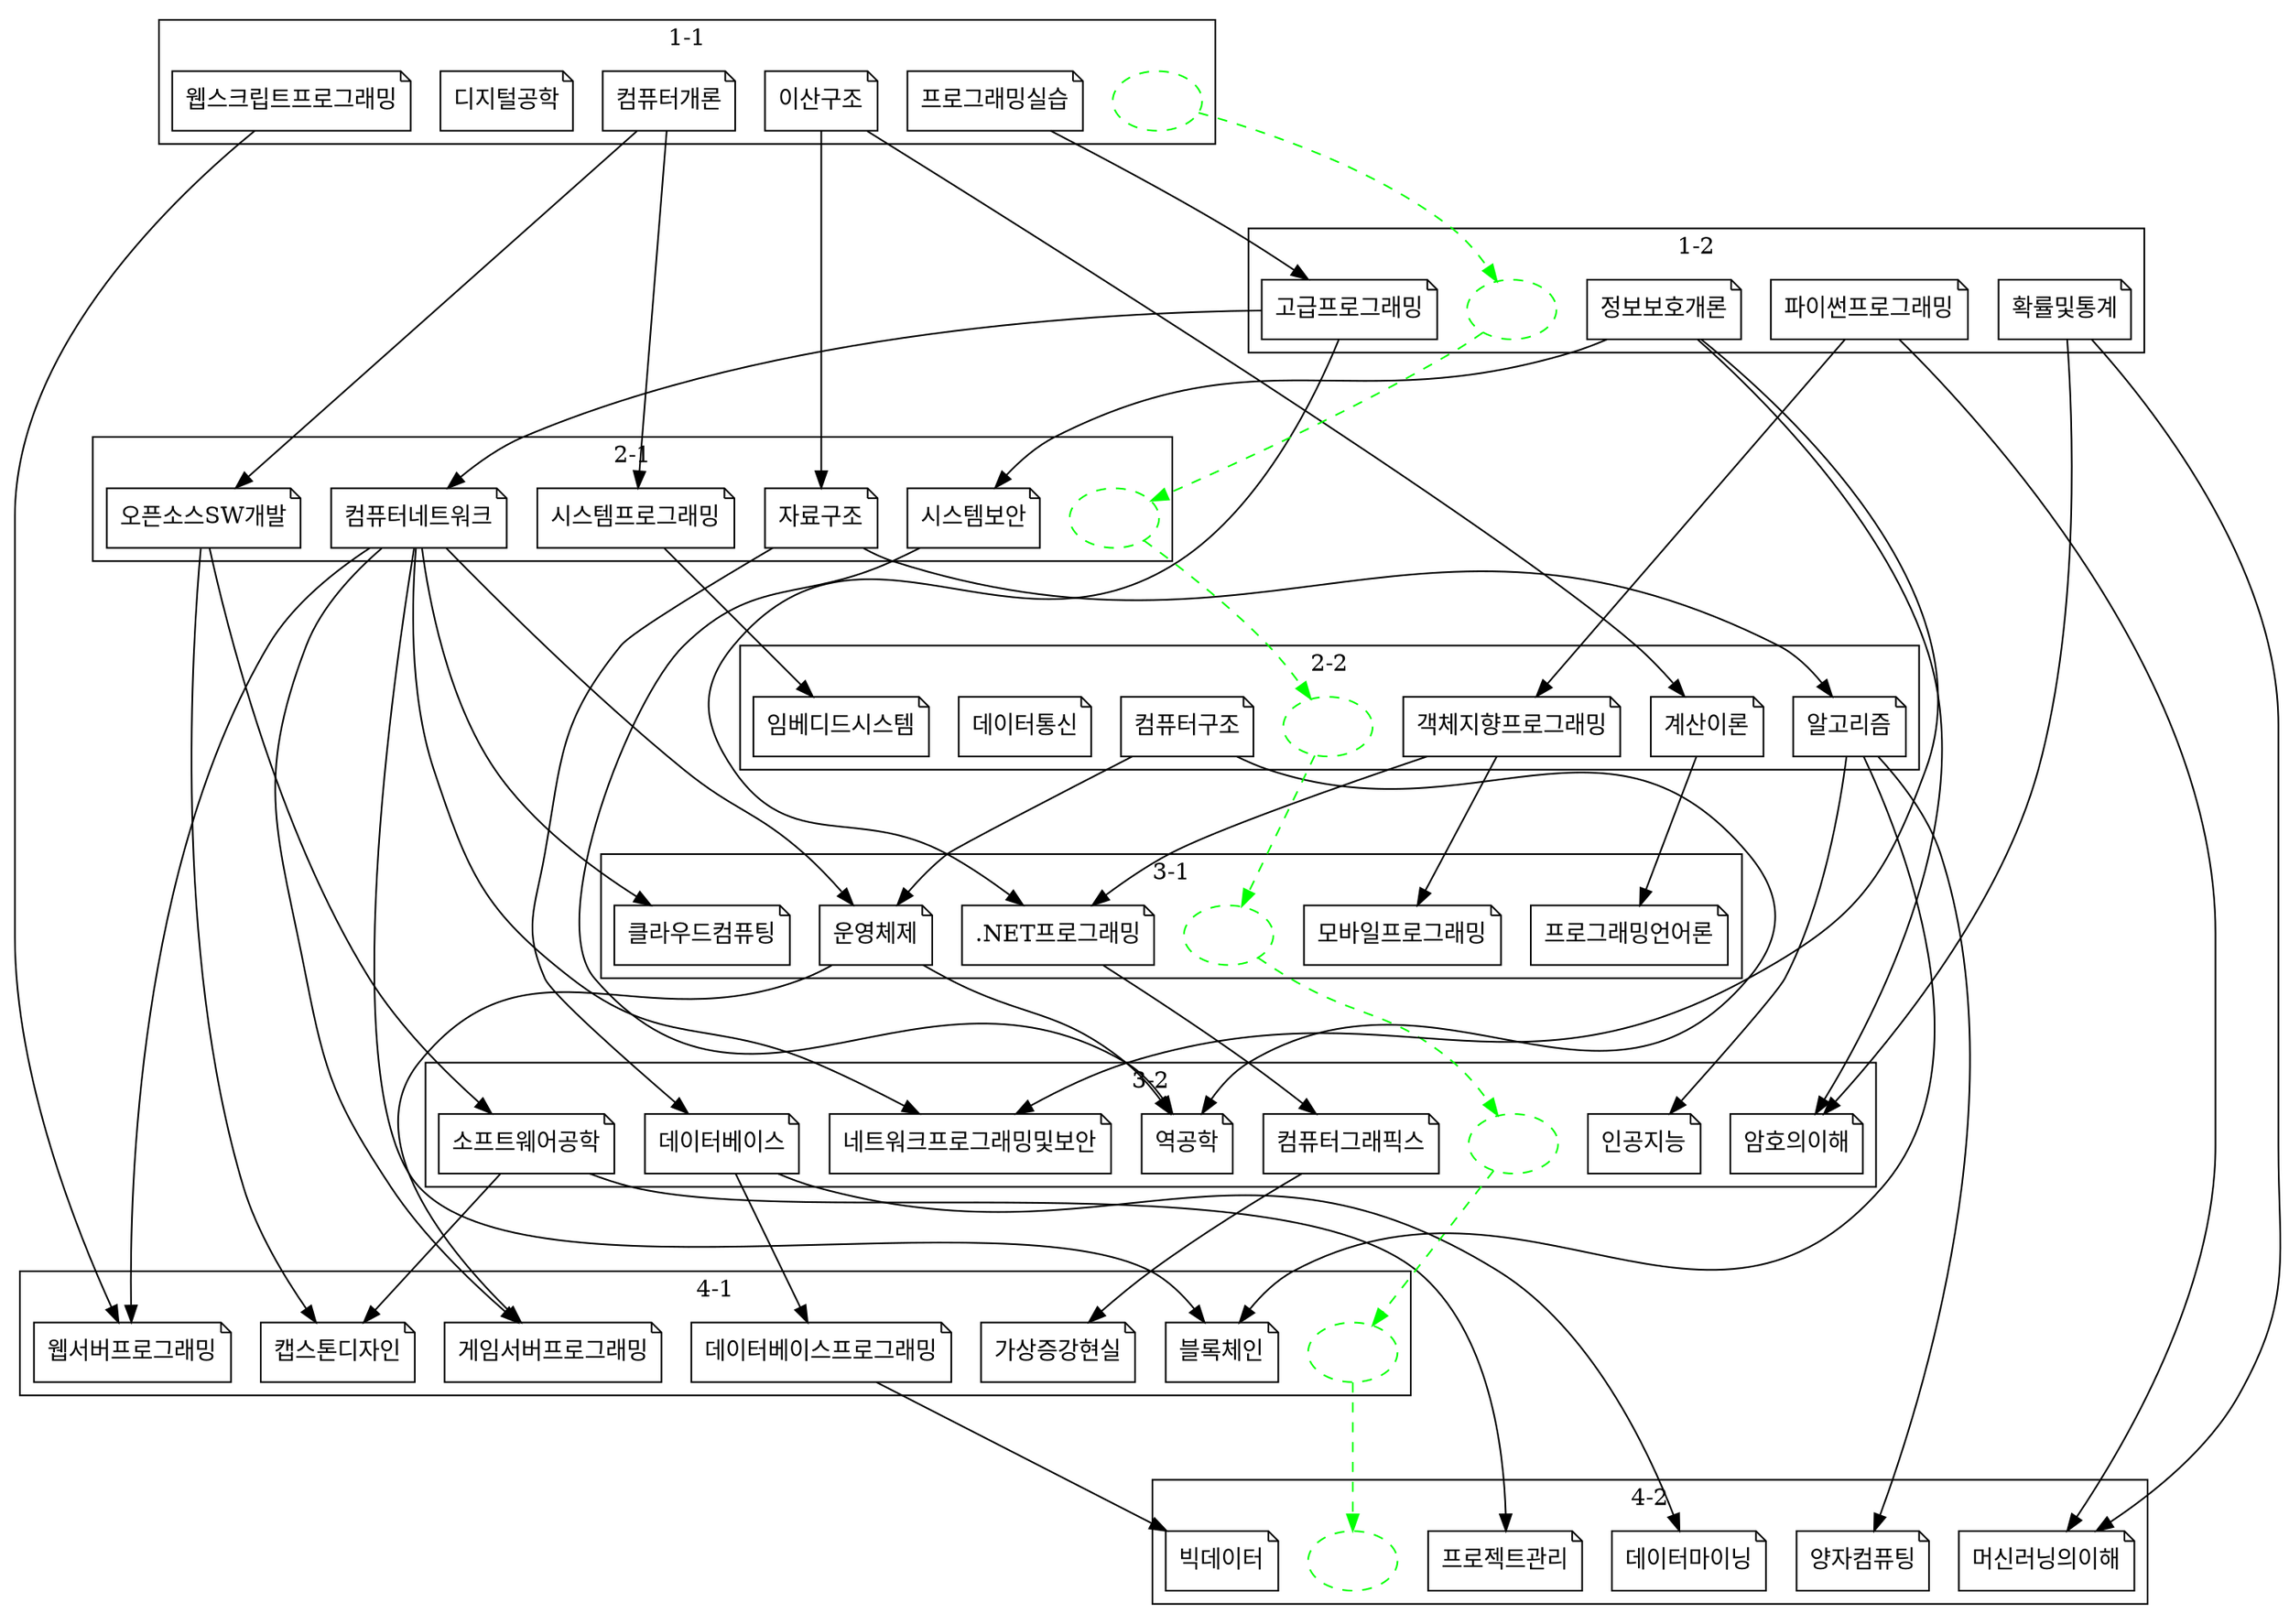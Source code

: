 /* Generated by GvGen v.1.0 (https://www.github.com/stricaud/gvgen) */

digraph G {
rankdir=TB;ranksep=1.25;
   subgraph cluster1 {
   label="1-1";
      node47 [shape="note",label="프로그래밍실습"];
      node48 [shape="note",label="이산구조"];
      node49 [shape="note",label="컴퓨터개론"];
      node50 [shape="note",label="웹스크립트프로그래밍"];
      node51 [shape="note",label="디지털공학"];
      node52 [color="green",style="dashed",label=""];
   }
   subgraph cluster8 {
   label="4-2";
      node9 [shape="note",label="데이터마이닝"];
      node10 [shape="note",label="빅데이터"];
      node11 [shape="note",label="머신러닝의이해"];
      node12 [shape="note",label="프로젝트관리"];
      node13 [shape="note",label="양자컴퓨팅"];
      node59 [color="green",style="dashed",label=""];
   }
   subgraph cluster7 {
   label="4-1";
      node14 [shape="note",label="웹서버프로그래밍"];
      node15 [shape="note",label="게임서버프로그래밍"];
      node16 [shape="note",label="가상증강현실"];
      node17 [shape="note",label="데이터베이스프로그래밍"];
      node18 [shape="note",label="블록체인"];
      node19 [shape="note",label="캡스톤디자인"];
      node58 [color="green",style="dashed",label=""];
   }
   subgraph cluster6 {
   label="3-2";
      node20 [shape="note",label="네트워크프로그래밍및보안"];
      node21 [shape="note",label="인공지능"];
      node22 [shape="note",label="데이터베이스"];
      node23 [shape="note",label="역공학"];
      node24 [shape="note",label="암호의이해"];
      node25 [shape="note",label="소프트웨어공학"];
      node26 [shape="note",label="컴퓨터그래픽스"];
      node57 [color="green",style="dashed",label=""];
   }
   subgraph cluster5 {
   label="3-1";
      node27 [shape="note",label="모바일프로그래밍"];
      node28 [shape="note",label="프로그래밍언어론"];
      node29 [shape="note",label="운영체제"];
      node30 [shape="note",label=".NET프로그래밍"];
      node31 [shape="note",label="클라우드컴퓨팅"];
      node56 [color="green",style="dashed",label=""];
   }
   subgraph cluster4 {
   label="2-2";
      node32 [shape="note",label="객체지향프로그래밍"];
      node33 [shape="note",label="계산이론"];
      node34 [shape="note",label="컴퓨터구조"];
      node35 [shape="note",label="알고리즘"];
      node36 [shape="note",label="임베디드시스템"];
      node37 [shape="note",label="데이터통신"];
      node55 [color="green",style="dashed",label=""];
   }
   subgraph cluster3 {
   label="2-1";
      node38 [shape="note",label="자료구조"];
      node39 [shape="note",label="오픈소스SW개발"];
      node40 [shape="note",label="시스템프로그래밍"];
      node41 [shape="note",label="시스템보안"];
      node42 [shape="note",label="컴퓨터네트워크"];
      node54 [color="green",style="dashed",label=""];
   }
   subgraph cluster2 {
   label="1-2";
      node43 [shape="note",label="확률및통계"];
      node44 [shape="note",label="파이썬프로그래밍"];
      node45 [shape="note",label="고급프로그래밍"];
      node46 [shape="note",label="정보보호개론"];
      node53 [color="green",style="dashed",label=""];
   }
node17->node10;
node22->node17;
node22->node9;
node25->node19;
node25->node12;
node26->node16;
node29->node23;
node29->node15;
node30->node26;
node32->node27;
node32->node30;
node33->node28;
node34->node29;
node34->node23;
node35->node21;
node35->node18;
node35->node13;
node38->node35;
node38->node22;
node39->node25;
node39->node19;
node40->node36;
node41->node23;
node42->node29;
node42->node31;
node42->node20;
node42->node14;
node42->node15;
node42->node18;
node43->node24;
node43->node11;
node44->node32;
node44->node11;
node45->node42;
node45->node30;
node46->node41;
node46->node20;
node46->node24;
node47->node45;
node48->node38;
node48->node33;
node49->node39;
node49->node40;
node50->node14;
node52->node53 [color="green",style="dashed"];
node53->node54 [color="green",style="dashed"];
node54->node55 [color="green",style="dashed"];
node55->node56 [color="green",style="dashed"];
node56->node57 [color="green",style="dashed"];
node57->node58 [color="green",style="dashed"];
node58->node59 [color="green",style="dashed"];
}

